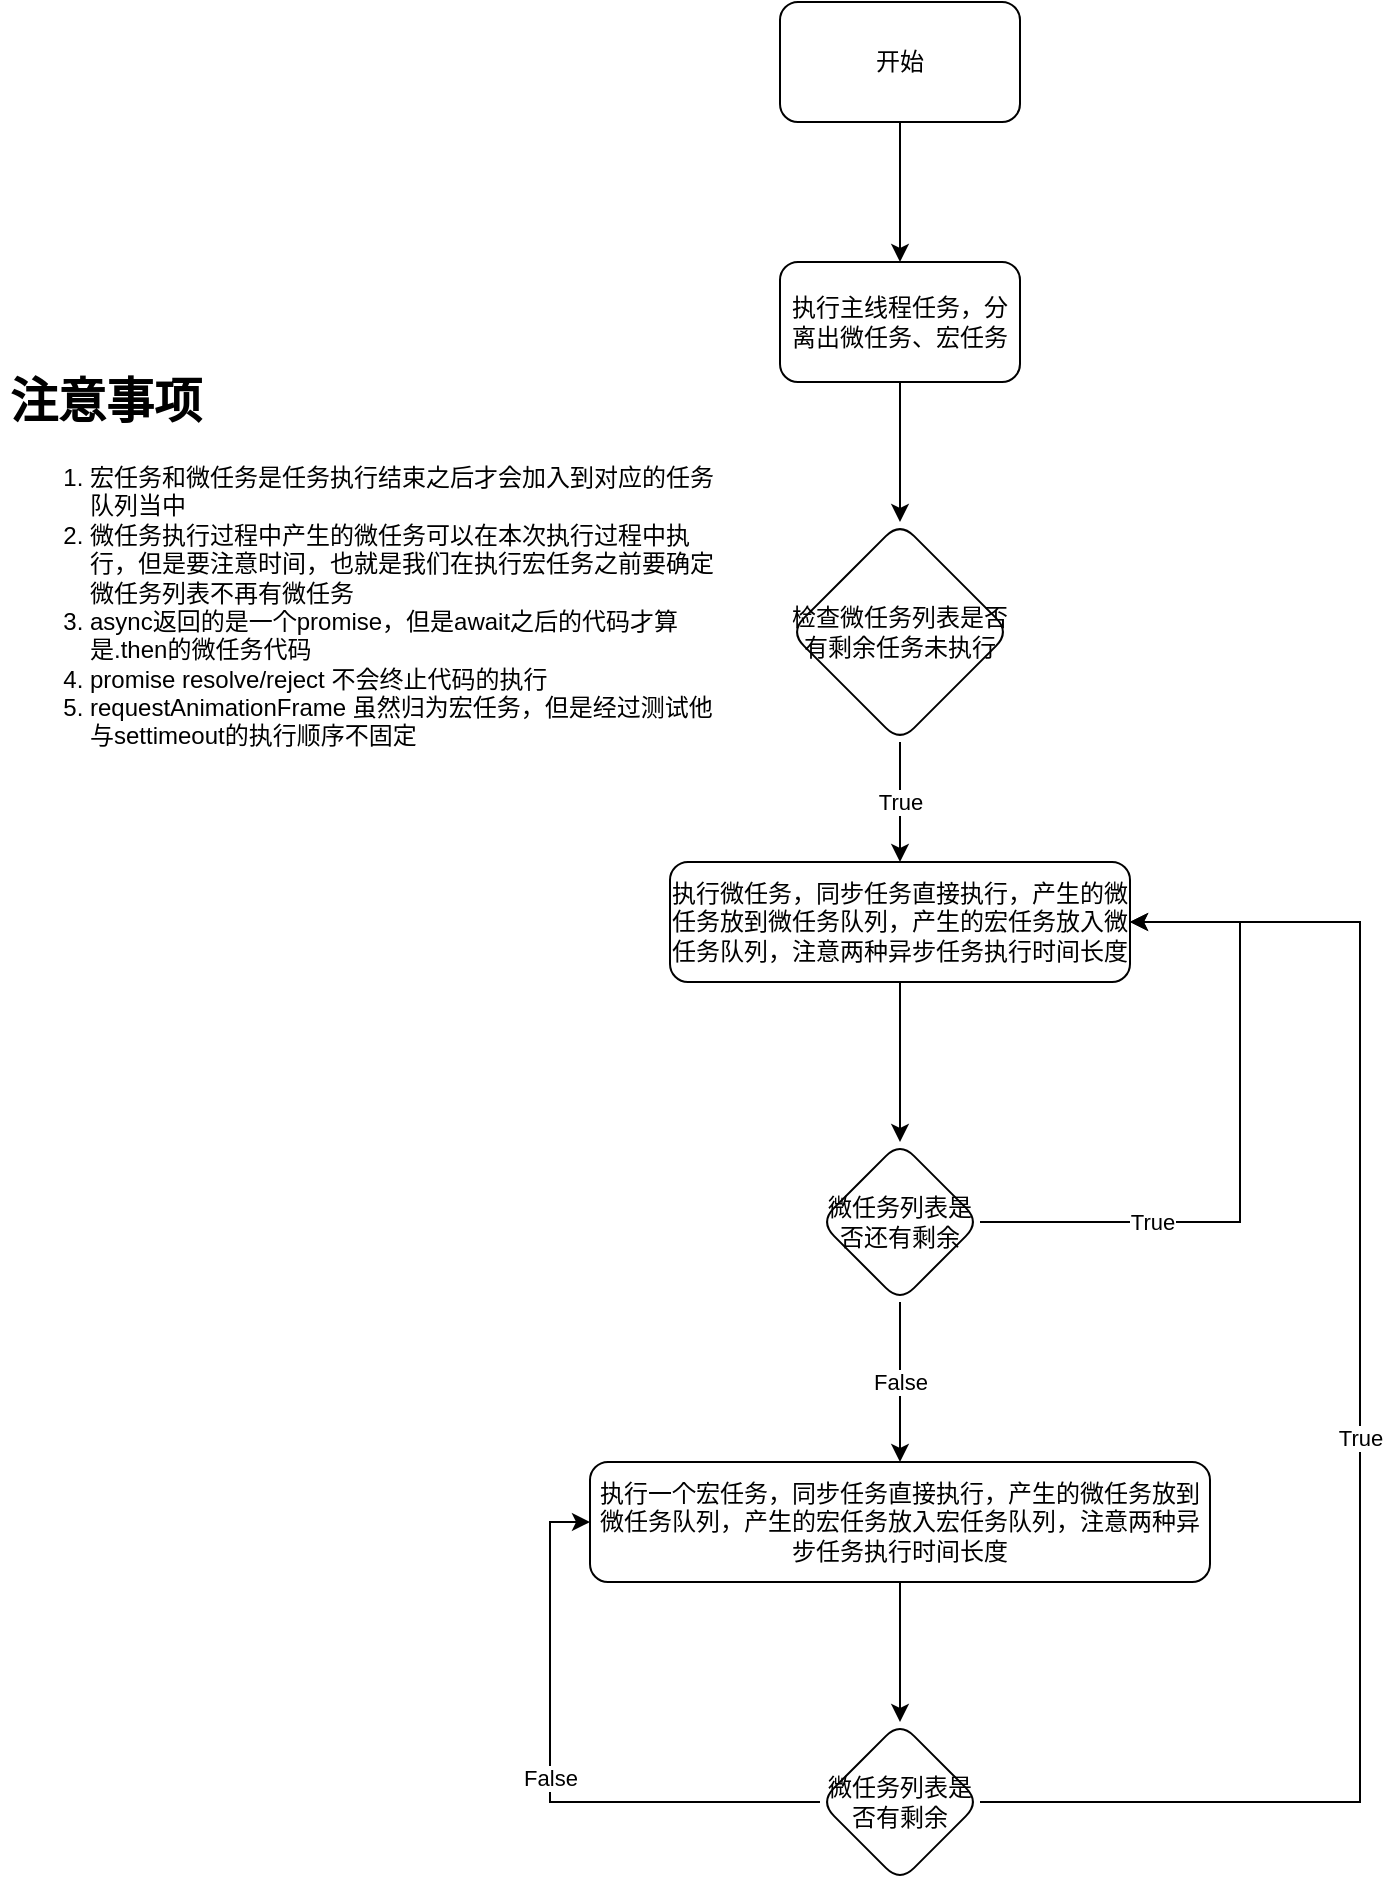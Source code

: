 <mxfile>
    <diagram id="lRcQME_JPoSbEWq6zlKu" name="Page-1">
        <mxGraphModel dx="694" dy="567" grid="1" gridSize="10" guides="1" tooltips="1" connect="1" arrows="1" fold="1" page="0" pageScale="1" pageWidth="827" pageHeight="1169" math="0" shadow="0">
            <root>
                <mxCell id="0"/>
                <mxCell id="1" parent="0"/>
                <mxCell id="10" value="" style="edgeStyle=orthogonalEdgeStyle;rounded=0;orthogonalLoop=1;jettySize=auto;html=1;" parent="1" source="8" target="9" edge="1">
                    <mxGeometry relative="1" as="geometry"/>
                </mxCell>
                <mxCell id="8" value="开始" style="rounded=1;whiteSpace=wrap;html=1;" parent="1" vertex="1">
                    <mxGeometry x="400" y="100" width="120" height="60" as="geometry"/>
                </mxCell>
                <mxCell id="12" value="" style="edgeStyle=orthogonalEdgeStyle;rounded=0;orthogonalLoop=1;jettySize=auto;html=1;" parent="1" source="9" target="11" edge="1">
                    <mxGeometry relative="1" as="geometry"/>
                </mxCell>
                <mxCell id="9" value="执行主线程任务，分离出微任务、宏任务" style="whiteSpace=wrap;html=1;rounded=1;" parent="1" vertex="1">
                    <mxGeometry x="400" y="230" width="120" height="60" as="geometry"/>
                </mxCell>
                <mxCell id="14" value="True" style="edgeStyle=orthogonalEdgeStyle;rounded=0;orthogonalLoop=1;jettySize=auto;html=1;" parent="1" source="11" target="13" edge="1">
                    <mxGeometry relative="1" as="geometry"/>
                </mxCell>
                <mxCell id="11" value="检查微任务列表是否有剩余任务未执行" style="rhombus;whiteSpace=wrap;html=1;rounded=1;" parent="1" vertex="1">
                    <mxGeometry x="405" y="360" width="110" height="110" as="geometry"/>
                </mxCell>
                <mxCell id="18" value="" style="edgeStyle=orthogonalEdgeStyle;rounded=0;orthogonalLoop=1;jettySize=auto;html=1;" parent="1" source="13" target="17" edge="1">
                    <mxGeometry relative="1" as="geometry"/>
                </mxCell>
                <mxCell id="13" value="执行微任务，同步任务直接执行，产生的微任务放到微任务队列，产生的宏任务放入微任务队列，注意两种异步任务执行时间长度" style="whiteSpace=wrap;html=1;rounded=1;" parent="1" vertex="1">
                    <mxGeometry x="345" y="530" width="230" height="60" as="geometry"/>
                </mxCell>
                <mxCell id="19" style="edgeStyle=orthogonalEdgeStyle;rounded=0;orthogonalLoop=1;jettySize=auto;html=1;exitX=1;exitY=0.5;exitDx=0;exitDy=0;entryX=1;entryY=0.5;entryDx=0;entryDy=0;" parent="1" source="17" target="13" edge="1">
                    <mxGeometry relative="1" as="geometry">
                        <Array as="points">
                            <mxPoint x="630" y="710"/>
                            <mxPoint x="630" y="560"/>
                        </Array>
                    </mxGeometry>
                </mxCell>
                <mxCell id="20" value="True" style="edgeLabel;html=1;align=center;verticalAlign=middle;resizable=0;points=[];" parent="19" vertex="1" connectable="0">
                    <mxGeometry x="-0.49" relative="1" as="geometry">
                        <mxPoint as="offset"/>
                    </mxGeometry>
                </mxCell>
                <mxCell id="22" value="False" style="edgeStyle=orthogonalEdgeStyle;rounded=0;orthogonalLoop=1;jettySize=auto;html=1;" parent="1" source="17" target="21" edge="1">
                    <mxGeometry relative="1" as="geometry"/>
                </mxCell>
                <mxCell id="17" value="微任务列表是否还有剩余" style="rhombus;whiteSpace=wrap;html=1;rounded=1;" parent="1" vertex="1">
                    <mxGeometry x="420" y="670" width="80" height="80" as="geometry"/>
                </mxCell>
                <mxCell id="24" value="" style="edgeStyle=orthogonalEdgeStyle;rounded=0;orthogonalLoop=1;jettySize=auto;html=1;" parent="1" source="21" target="23" edge="1">
                    <mxGeometry relative="1" as="geometry"/>
                </mxCell>
                <mxCell id="21" value="执行一个宏任务，同步任务直接执行，产生的微任务放到微任务队列，产生的宏任务放入宏任务队列，注意两种异步任务执行时间长度" style="whiteSpace=wrap;html=1;rounded=1;" parent="1" vertex="1">
                    <mxGeometry x="305" y="830" width="310" height="60" as="geometry"/>
                </mxCell>
                <mxCell id="25" value="True" style="edgeStyle=orthogonalEdgeStyle;rounded=0;orthogonalLoop=1;jettySize=auto;html=1;exitX=1;exitY=0.5;exitDx=0;exitDy=0;entryX=1;entryY=0.5;entryDx=0;entryDy=0;" parent="1" source="23" target="13" edge="1">
                    <mxGeometry relative="1" as="geometry">
                        <Array as="points">
                            <mxPoint x="690" y="1000"/>
                            <mxPoint x="690" y="560"/>
                        </Array>
                    </mxGeometry>
                </mxCell>
                <mxCell id="28" value="False" style="edgeStyle=orthogonalEdgeStyle;rounded=0;orthogonalLoop=1;jettySize=auto;html=1;exitX=0;exitY=0.5;exitDx=0;exitDy=0;entryX=0;entryY=0.5;entryDx=0;entryDy=0;" parent="1" source="23" target="21" edge="1">
                    <mxGeometry relative="1" as="geometry"/>
                </mxCell>
                <mxCell id="23" value="微任务列表是否有剩余" style="rhombus;whiteSpace=wrap;html=1;rounded=1;" parent="1" vertex="1">
                    <mxGeometry x="420" y="960" width="80" height="80" as="geometry"/>
                </mxCell>
                <mxCell id="32" value="&lt;h1&gt;&lt;span&gt;注意事项&lt;/span&gt;&lt;/h1&gt;&lt;div&gt;&lt;ol&gt;&lt;li&gt;宏任务和微任务是任务执行结束之后才会加入到对应的任务队列当中&lt;/li&gt;&lt;li&gt;微任务执行过程中产生的微任务可以在本次执行过程中执行，但是要注意时间，也就是我们在执行宏任务之前要确定微任务列表不再有微任务&lt;/li&gt;&lt;li&gt;async返回的是一个promise，但是await之后的代码才算是.then的微任务代码&lt;/li&gt;&lt;li&gt;promise resolve/reject 不会终止代码的执行&lt;/li&gt;&lt;li&gt;requestAnimationFrame 虽然归为宏任务，但是经过测试他与settimeout的执行顺序不固定&lt;/li&gt;&lt;/ol&gt;&lt;/div&gt;" style="text;html=1;strokeColor=none;fillColor=none;spacing=5;spacingTop=-20;whiteSpace=wrap;overflow=hidden;rounded=0;" parent="1" vertex="1">
                    <mxGeometry x="10" y="280" width="360" height="250" as="geometry"/>
                </mxCell>
            </root>
        </mxGraphModel>
    </diagram>
</mxfile>